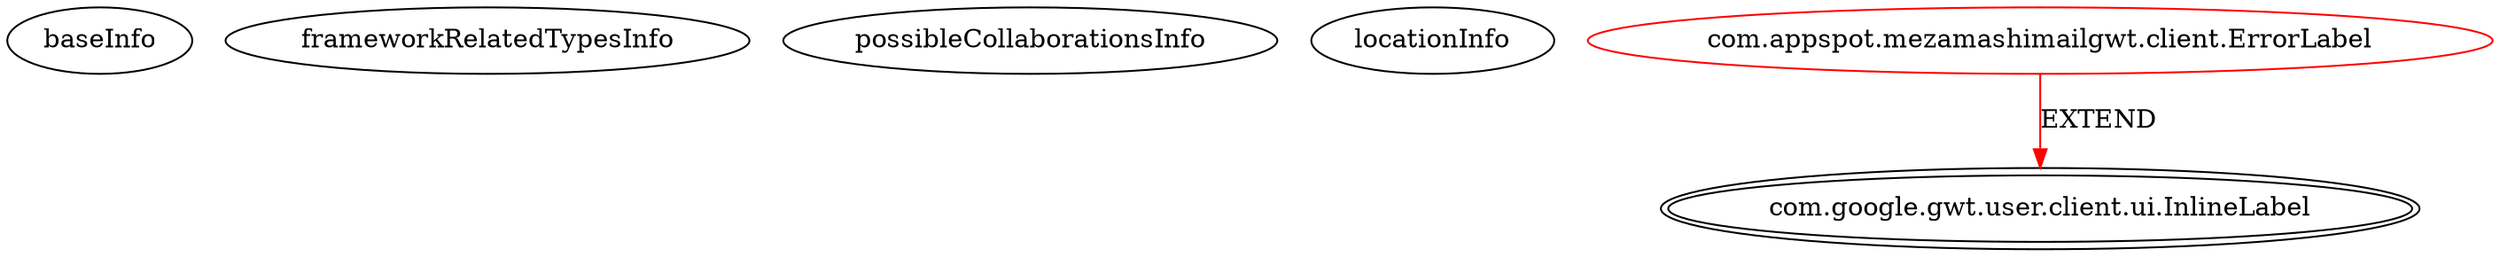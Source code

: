 digraph {
baseInfo[graphId=4114,category="extension_graph",isAnonymous=false,possibleRelation=false]
frameworkRelatedTypesInfo[0="com.google.gwt.user.client.ui.InlineLabel"]
possibleCollaborationsInfo[]
locationInfo[projectName="nakaken0629-mezamashimailgwt",filePath="/nakaken0629-mezamashimailgwt/mezamashimailgwt-master/mezamashimailgwt/src/com/appspot/mezamashimailgwt/client/ErrorLabel.java",contextSignature="ErrorLabel",graphId="4114"]
0[label="com.appspot.mezamashimailgwt.client.ErrorLabel",vertexType="ROOT_CLIENT_CLASS_DECLARATION",isFrameworkType=false,color=red]
1[label="com.google.gwt.user.client.ui.InlineLabel",vertexType="FRAMEWORK_CLASS_TYPE",isFrameworkType=true,peripheries=2]
0->1[label="EXTEND",color=red]
}

